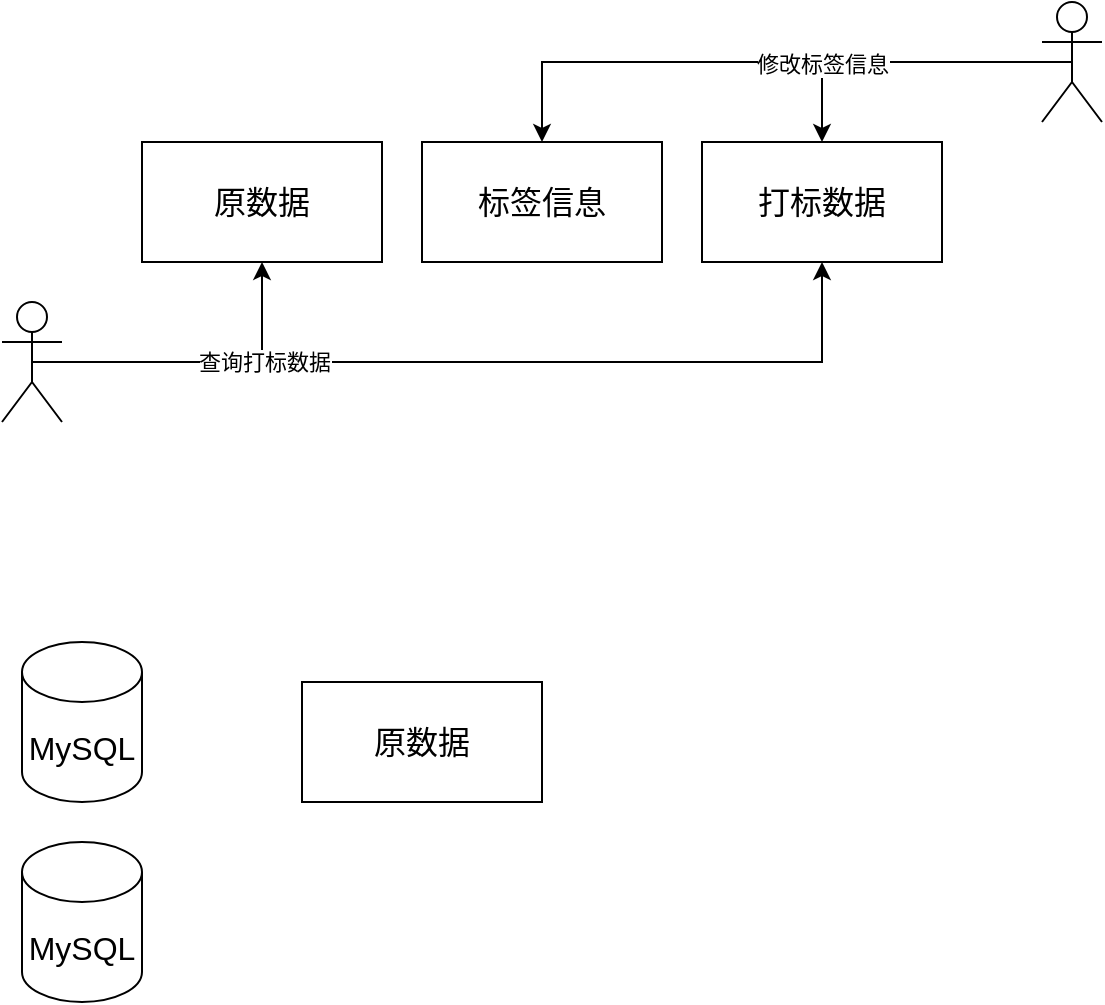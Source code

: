 <mxfile version="21.0.2" type="github">
  <diagram name="第 1 页" id="Kx43E6O90BhxfrlWNgs3">
    <mxGraphModel dx="824" dy="602" grid="1" gridSize="10" guides="1" tooltips="1" connect="1" arrows="1" fold="1" page="1" pageScale="1" pageWidth="827" pageHeight="1169" math="0" shadow="0">
      <root>
        <mxCell id="0" />
        <mxCell id="1" parent="0" />
        <mxCell id="RBcMiiGmothh_dVmTL_C-1" value="原数据" style="rounded=0;whiteSpace=wrap;html=1;fontSize=16;" vertex="1" parent="1">
          <mxGeometry x="120" y="170" width="120" height="60" as="geometry" />
        </mxCell>
        <mxCell id="RBcMiiGmothh_dVmTL_C-2" value="打标数据" style="rounded=0;whiteSpace=wrap;html=1;fontSize=16;" vertex="1" parent="1">
          <mxGeometry x="400" y="170" width="120" height="60" as="geometry" />
        </mxCell>
        <mxCell id="RBcMiiGmothh_dVmTL_C-3" value="标签信息" style="rounded=0;whiteSpace=wrap;html=1;fontSize=16;" vertex="1" parent="1">
          <mxGeometry x="260" y="170" width="120" height="60" as="geometry" />
        </mxCell>
        <mxCell id="RBcMiiGmothh_dVmTL_C-6" style="edgeStyle=orthogonalEdgeStyle;rounded=0;orthogonalLoop=1;jettySize=auto;html=1;entryX=0.5;entryY=1;entryDx=0;entryDy=0;" edge="1" parent="1" source="RBcMiiGmothh_dVmTL_C-4" target="RBcMiiGmothh_dVmTL_C-1">
          <mxGeometry relative="1" as="geometry" />
        </mxCell>
        <mxCell id="RBcMiiGmothh_dVmTL_C-7" style="edgeStyle=orthogonalEdgeStyle;rounded=0;orthogonalLoop=1;jettySize=auto;html=1;exitX=0.5;exitY=0.5;exitDx=0;exitDy=0;exitPerimeter=0;entryX=0.5;entryY=1;entryDx=0;entryDy=0;" edge="1" parent="1" source="RBcMiiGmothh_dVmTL_C-4" target="RBcMiiGmothh_dVmTL_C-2">
          <mxGeometry relative="1" as="geometry" />
        </mxCell>
        <mxCell id="RBcMiiGmothh_dVmTL_C-16" value="查询打标数据" style="edgeLabel;html=1;align=center;verticalAlign=middle;resizable=0;points=[];" vertex="1" connectable="0" parent="RBcMiiGmothh_dVmTL_C-7">
          <mxGeometry x="-0.225" y="2" relative="1" as="geometry">
            <mxPoint x="-57" y="2" as="offset" />
          </mxGeometry>
        </mxCell>
        <mxCell id="RBcMiiGmothh_dVmTL_C-4" value="" style="shape=umlActor;verticalLabelPosition=bottom;verticalAlign=top;html=1;outlineConnect=0;" vertex="1" parent="1">
          <mxGeometry x="50" y="250" width="30" height="60" as="geometry" />
        </mxCell>
        <mxCell id="RBcMiiGmothh_dVmTL_C-12" value="" style="edgeStyle=orthogonalEdgeStyle;rounded=0;orthogonalLoop=1;jettySize=auto;html=1;entryX=0.5;entryY=0;entryDx=0;entryDy=0;" edge="1" parent="1" source="RBcMiiGmothh_dVmTL_C-10" target="RBcMiiGmothh_dVmTL_C-3">
          <mxGeometry x="0.035" relative="1" as="geometry">
            <mxPoint as="offset" />
          </mxGeometry>
        </mxCell>
        <mxCell id="RBcMiiGmothh_dVmTL_C-13" style="edgeStyle=orthogonalEdgeStyle;rounded=0;orthogonalLoop=1;jettySize=auto;html=1;exitX=0.5;exitY=0.5;exitDx=0;exitDy=0;exitPerimeter=0;entryX=0.5;entryY=0;entryDx=0;entryDy=0;" edge="1" parent="1" source="RBcMiiGmothh_dVmTL_C-10" target="RBcMiiGmothh_dVmTL_C-2">
          <mxGeometry relative="1" as="geometry" />
        </mxCell>
        <mxCell id="RBcMiiGmothh_dVmTL_C-17" value="修改标签信息" style="edgeLabel;html=1;align=center;verticalAlign=middle;resizable=0;points=[];" vertex="1" connectable="0" parent="RBcMiiGmothh_dVmTL_C-13">
          <mxGeometry x="0.609" relative="1" as="geometry">
            <mxPoint y="-7" as="offset" />
          </mxGeometry>
        </mxCell>
        <mxCell id="RBcMiiGmothh_dVmTL_C-10" value="" style="shape=umlActor;verticalLabelPosition=bottom;verticalAlign=top;html=1;outlineConnect=0;" vertex="1" parent="1">
          <mxGeometry x="570" y="100" width="30" height="60" as="geometry" />
        </mxCell>
        <mxCell id="RBcMiiGmothh_dVmTL_C-20" value="原数据" style="rounded=0;whiteSpace=wrap;html=1;fontSize=16;" vertex="1" parent="1">
          <mxGeometry x="200" y="440" width="120" height="60" as="geometry" />
        </mxCell>
        <mxCell id="RBcMiiGmothh_dVmTL_C-21" value="MySQL" style="shape=cylinder3;whiteSpace=wrap;html=1;boundedLbl=1;backgroundOutline=1;size=15;fontSize=16;" vertex="1" parent="1">
          <mxGeometry x="60" y="420" width="60" height="80" as="geometry" />
        </mxCell>
        <mxCell id="RBcMiiGmothh_dVmTL_C-22" value="MySQL" style="shape=cylinder3;whiteSpace=wrap;html=1;boundedLbl=1;backgroundOutline=1;size=15;fontSize=16;" vertex="1" parent="1">
          <mxGeometry x="60" y="520" width="60" height="80" as="geometry" />
        </mxCell>
      </root>
    </mxGraphModel>
  </diagram>
</mxfile>
